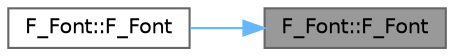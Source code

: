 digraph "F_Font::F_Font"
{
 // LATEX_PDF_SIZE
  bgcolor="transparent";
  edge [fontname=Helvetica,fontsize=10,labelfontname=Helvetica,labelfontsize=10];
  node [fontname=Helvetica,fontsize=10,shape=box,height=0.2,width=0.4];
  rankdir="RL";
  Node1 [id="Node000001",label="F_Font::F_Font",height=0.2,width=0.4,color="gray40", fillcolor="grey60", style="filled", fontcolor="black",tooltip="默认构造函数"];
  Node1 -> Node2 [id="edge1_Node000001_Node000002",dir="back",color="steelblue1",style="solid",tooltip=" "];
  Node2 [id="Node000002",label="F_Font::F_Font",height=0.2,width=0.4,color="grey40", fillcolor="white", style="filled",URL="$class_f___font.html#a833b0d7f87a69ad7567a54bc76dae4e9",tooltip="拷贝构造函数"];
}
